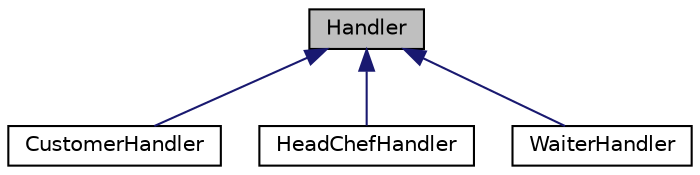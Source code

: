 digraph "Handler"
{
 // LATEX_PDF_SIZE
  edge [fontname="Helvetica",fontsize="10",labelfontname="Helvetica",labelfontsize="10"];
  node [fontname="Helvetica",fontsize="10",shape=record];
  Node1 [label="Handler",height=0.2,width=0.4,color="black", fillcolor="grey75", style="filled", fontcolor="black",tooltip=" "];
  Node1 -> Node2 [dir="back",color="midnightblue",fontsize="10",style="solid",fontname="Helvetica"];
  Node2 [label="CustomerHandler",height=0.2,width=0.4,color="black", fillcolor="white", style="filled",URL="$classCustomerHandler.html",tooltip=" "];
  Node1 -> Node3 [dir="back",color="midnightblue",fontsize="10",style="solid",fontname="Helvetica"];
  Node3 [label="HeadChefHandler",height=0.2,width=0.4,color="black", fillcolor="white", style="filled",URL="$classHeadChefHandler.html",tooltip=" "];
  Node1 -> Node4 [dir="back",color="midnightblue",fontsize="10",style="solid",fontname="Helvetica"];
  Node4 [label="WaiterHandler",height=0.2,width=0.4,color="black", fillcolor="white", style="filled",URL="$classWaiterHandler.html",tooltip=" "];
}
